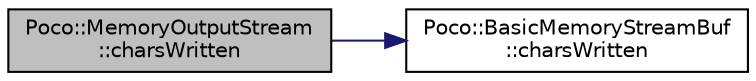 digraph "Poco::MemoryOutputStream::charsWritten"
{
 // LATEX_PDF_SIZE
  edge [fontname="Helvetica",fontsize="10",labelfontname="Helvetica",labelfontsize="10"];
  node [fontname="Helvetica",fontsize="10",shape=record];
  rankdir="LR";
  Node1 [label="Poco::MemoryOutputStream\l::charsWritten",height=0.2,width=0.4,color="black", fillcolor="grey75", style="filled", fontcolor="black",tooltip="Destroys the MemoryInputStream."];
  Node1 -> Node2 [color="midnightblue",fontsize="10",style="solid"];
  Node2 [label="Poco::BasicMemoryStreamBuf\l::charsWritten",height=0.2,width=0.4,color="black", fillcolor="white", style="filled",URL="$classPoco_1_1BasicMemoryStreamBuf.html#a010b50920ade5f60f3e011685239ed43",tooltip=" "];
}
